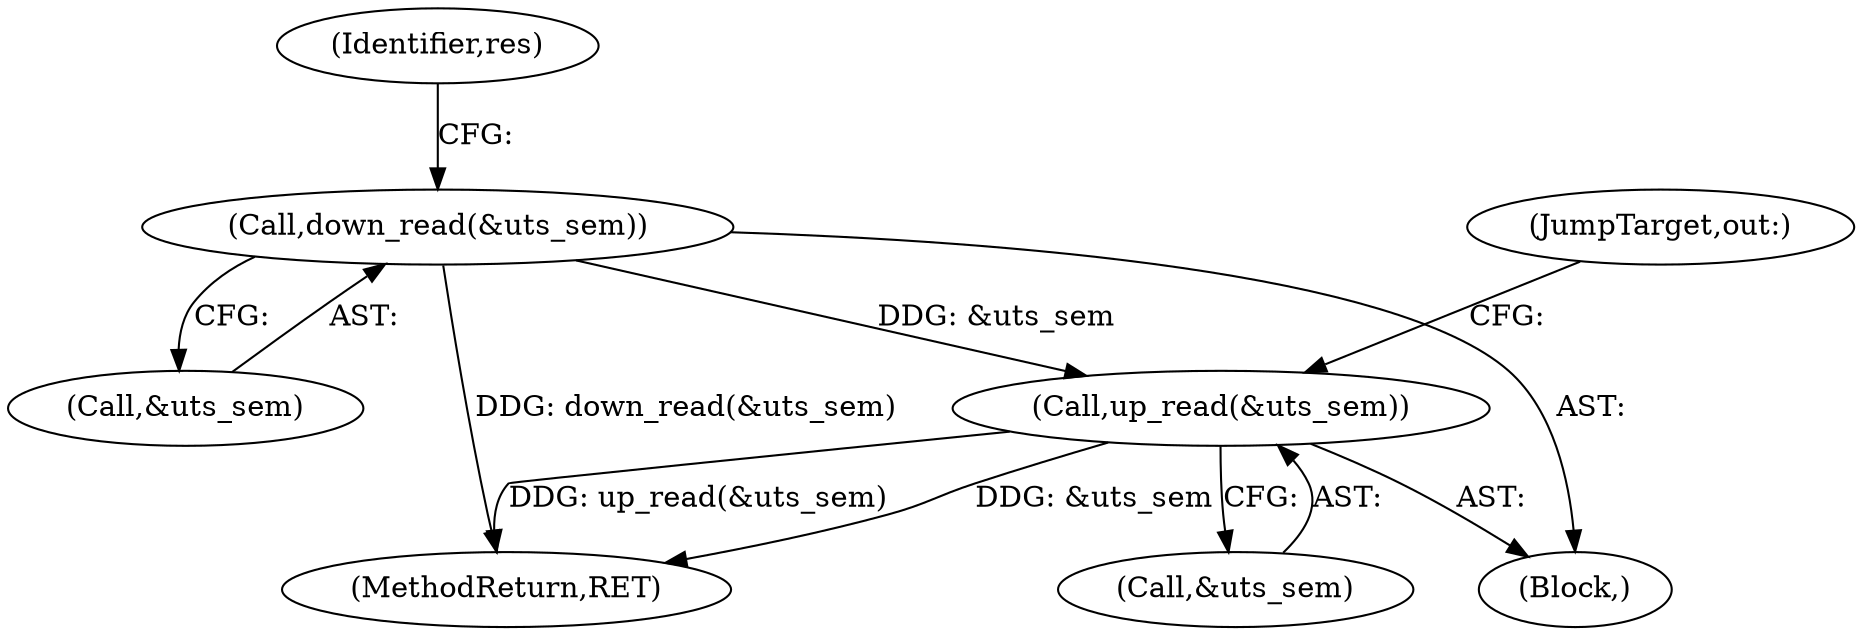 digraph "0_linux_21c5977a836e399fc710ff2c5367845ed5c2527f_0@API" {
"1000172" [label="(Call,up_read(&uts_sem))"];
"1000138" [label="(Call,down_read(&uts_sem))"];
"1000139" [label="(Call,&uts_sem)"];
"1000178" [label="(MethodReturn,RET)"];
"1000138" [label="(Call,down_read(&uts_sem))"];
"1000172" [label="(Call,up_read(&uts_sem))"];
"1000142" [label="(Identifier,res)"];
"1000113" [label="(Block,)"];
"1000175" [label="(JumpTarget,out:)"];
"1000173" [label="(Call,&uts_sem)"];
"1000172" -> "1000113"  [label="AST: "];
"1000172" -> "1000173"  [label="CFG: "];
"1000173" -> "1000172"  [label="AST: "];
"1000175" -> "1000172"  [label="CFG: "];
"1000172" -> "1000178"  [label="DDG: up_read(&uts_sem)"];
"1000172" -> "1000178"  [label="DDG: &uts_sem"];
"1000138" -> "1000172"  [label="DDG: &uts_sem"];
"1000138" -> "1000113"  [label="AST: "];
"1000138" -> "1000139"  [label="CFG: "];
"1000139" -> "1000138"  [label="AST: "];
"1000142" -> "1000138"  [label="CFG: "];
"1000138" -> "1000178"  [label="DDG: down_read(&uts_sem)"];
}
